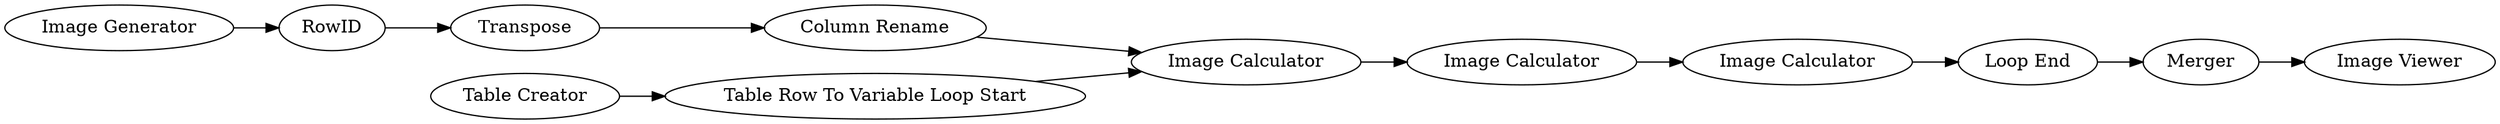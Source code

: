digraph {
	10 [label="Image Generator"]
	11 [label=Transpose]
	12 [label="Column Rename"]
	13 [label="Image Calculator"]
	14 [label="Table Creator"]
	15 [label="Table Row To Variable Loop Start"]
	16 [label="Loop End"]
	17 [label="Image Calculator"]
	18 [label="Image Calculator"]
	19 [label=Merger]
	20 [label="Image Viewer"]
	21 [label=RowID]
	10 -> 21
	11 -> 12
	12 -> 13
	13 -> 17
	14 -> 15
	15 -> 13
	16 -> 19
	17 -> 18
	18 -> 16
	19 -> 20
	21 -> 11
	rankdir=LR
}
